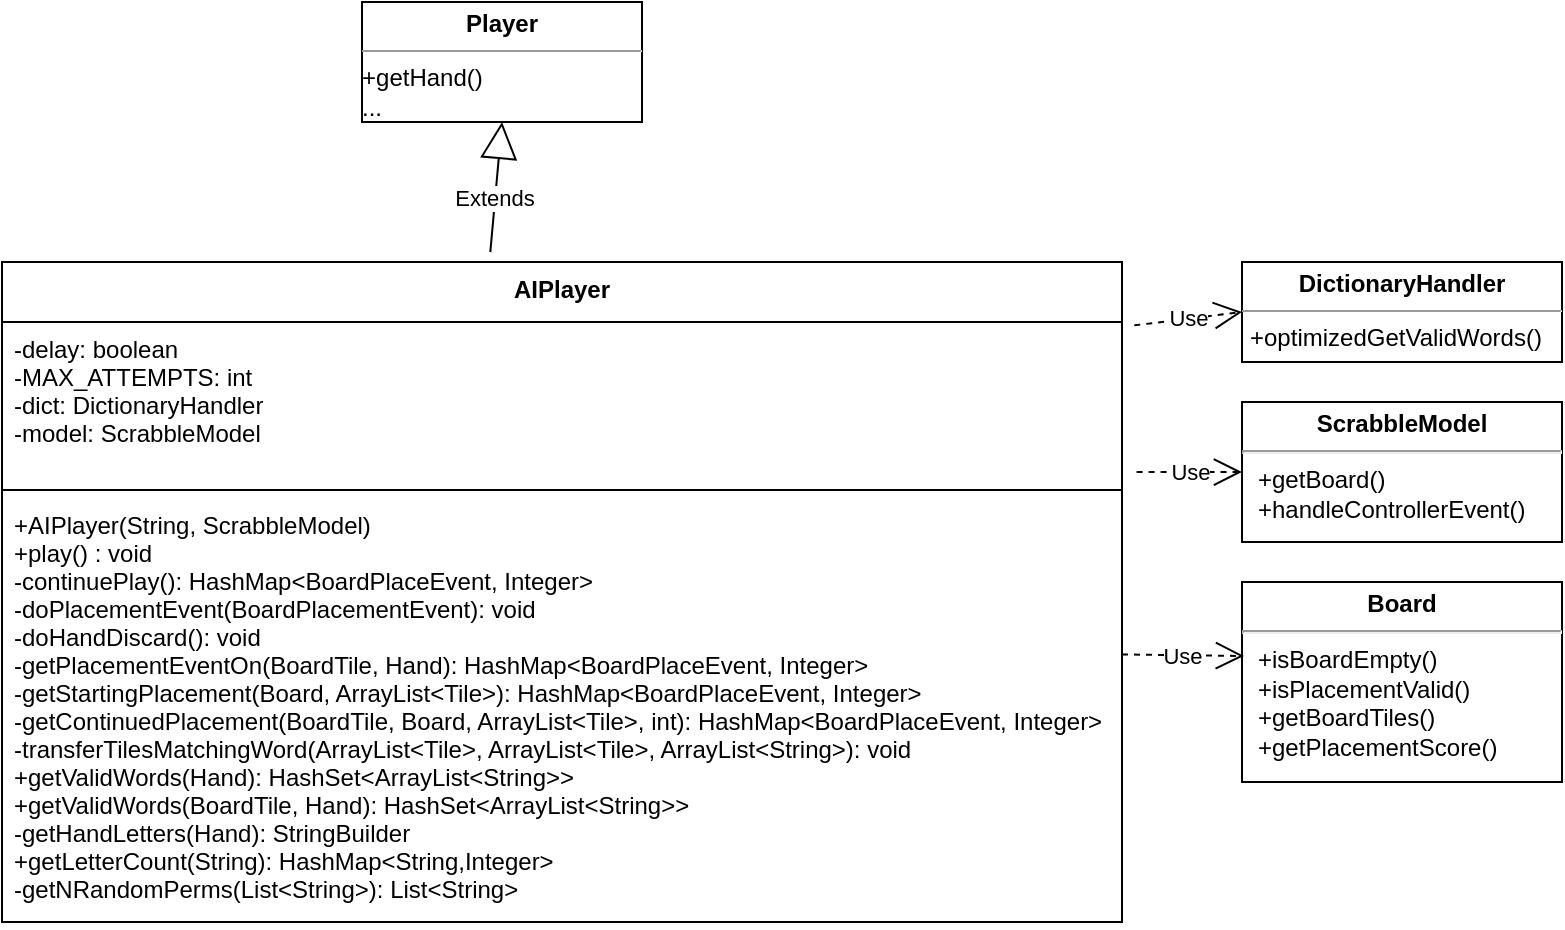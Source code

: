 <mxfile version="15.5.4" type="embed"><diagram id="b9HJDHtrkvyeXEelahXw" name="Page-1"><mxGraphModel dx="1029" dy="1696" grid="1" gridSize="10" guides="1" tooltips="1" connect="1" arrows="1" fold="1" page="1" pageScale="1" pageWidth="850" pageHeight="1100" math="0" shadow="0"><root><mxCell id="0"/><mxCell id="1" parent="0"/><mxCell id="2" value="AIPlayer" style="swimlane;fontStyle=1;align=center;verticalAlign=top;childLayout=stackLayout;horizontal=1;startSize=30;horizontalStack=0;resizeParent=1;resizeParentMax=0;resizeLast=0;collapsible=1;marginBottom=0;" parent="1" vertex="1"><mxGeometry x="70" y="-870" width="560" height="330" as="geometry"/></mxCell><mxCell id="3" value="-delay: boolean&#10;-MAX_ATTEMPTS: int&#10;-dict: DictionaryHandler&#10;-model: ScrabbleModel" style="text;strokeColor=none;fillColor=none;align=left;verticalAlign=top;spacingLeft=4;spacingRight=4;overflow=hidden;rotatable=0;points=[[0,0.5],[1,0.5]];portConstraint=eastwest;" parent="2" vertex="1"><mxGeometry y="30" width="560" height="80" as="geometry"/></mxCell><mxCell id="4" value="" style="line;strokeWidth=1;fillColor=none;align=left;verticalAlign=middle;spacingTop=-1;spacingLeft=3;spacingRight=3;rotatable=0;labelPosition=right;points=[];portConstraint=eastwest;" parent="2" vertex="1"><mxGeometry y="110" width="560" height="8" as="geometry"/></mxCell><mxCell id="5" value="+AIPlayer(String, ScrabbleModel)&#10;+play() : void&#10;-continuePlay(): HashMap&lt;BoardPlaceEvent, Integer&gt;&#10;-doPlacementEvent(BoardPlacementEvent): void&#10;-doHandDiscard(): void&#10;-getPlacementEventOn(BoardTile, Hand): HashMap&lt;BoardPlaceEvent, Integer&gt;&#10;-getStartingPlacement(Board, ArrayList&lt;Tile&gt;): HashMap&lt;BoardPlaceEvent, Integer&gt;&#10;-getContinuedPlacement(BoardTile, Board, ArrayList&lt;Tile&gt;, int): HashMap&lt;BoardPlaceEvent, Integer&gt;&#10;-transferTilesMatchingWord(ArrayList&lt;Tile&gt;, ArrayList&lt;Tile&gt;, ArrayList&lt;String&gt;): void&#10;+getValidWords(Hand): HashSet&lt;ArrayList&lt;String&gt;&gt;&#10;+getValidWords(BoardTile, Hand): HashSet&lt;ArrayList&lt;String&gt;&gt;&#10;-getHandLetters(Hand): StringBuilder&#10;+getLetterCount(String): HashMap&lt;String,Integer&gt;&#10;-getNRandomPerms(List&lt;String&gt;): List&lt;String&gt;" style="text;strokeColor=none;fillColor=none;align=left;verticalAlign=top;spacingLeft=4;spacingRight=4;overflow=hidden;rotatable=0;points=[[0,0.5],[1,0.5]];portConstraint=eastwest;" parent="2" vertex="1"><mxGeometry y="118" width="560" height="212" as="geometry"/></mxCell><mxCell id="18" value="Extends" style="endArrow=block;endSize=16;endFill=0;html=1;rounded=0;entryX=0.5;entryY=1;entryDx=0;entryDy=0;exitX=0.436;exitY=-0.015;exitDx=0;exitDy=0;exitPerimeter=0;" parent="1" source="2" target="33" edge="1"><mxGeometry x="-0.166" y="1" width="160" relative="1" as="geometry"><mxPoint x="670" y="-760" as="sourcePoint"/><mxPoint x="770" y="-750" as="targetPoint"/><mxPoint as="offset"/></mxGeometry></mxCell><mxCell id="21" value="Use" style="endArrow=open;endSize=12;dashed=1;html=1;rounded=0;exitX=1.011;exitY=0.096;exitDx=0;exitDy=0;exitPerimeter=0;entryX=0;entryY=0.5;entryDx=0;entryDy=0;" parent="1" source="2" target="34" edge="1"><mxGeometry width="160" relative="1" as="geometry"><mxPoint x="500" y="-580" as="sourcePoint"/><mxPoint x="460" y="-450" as="targetPoint"/></mxGeometry></mxCell><mxCell id="33" value="&lt;p style=&quot;margin: 0px ; margin-top: 4px ; text-align: center&quot;&gt;&lt;b&gt;Player&lt;/b&gt;&lt;/p&gt;&lt;hr size=&quot;1&quot;&gt;+&lt;span&gt;getHand()&lt;br&gt;...&lt;br&gt;&lt;/span&gt;" style="verticalAlign=top;align=left;overflow=fill;fontSize=12;fontFamily=Helvetica;html=1;" parent="1" vertex="1"><mxGeometry x="250" y="-1000" width="140" height="60" as="geometry"/></mxCell><mxCell id="34" value="&lt;p style=&quot;margin: 0px ; margin-top: 4px ; text-align: center&quot;&gt;&lt;b&gt;DictionaryHandler&lt;/b&gt;&lt;/p&gt;&lt;hr size=&quot;1&quot;&gt;&lt;p style=&quot;margin: 0px ; margin-left: 4px&quot;&gt;+optimizedGetValidWords()&lt;/p&gt;" style="verticalAlign=top;align=left;overflow=fill;fontSize=12;fontFamily=Helvetica;html=1;" parent="1" vertex="1"><mxGeometry x="690" y="-870" width="160" height="50" as="geometry"/></mxCell><mxCell id="40" value="&lt;p style=&quot;margin: 4px 0px 0px ; text-align: center&quot;&gt;&lt;b&gt;ScrabbleModel&lt;/b&gt;&lt;/p&gt;&lt;hr&gt;&lt;p style=&quot;margin: 0px ; margin-left: 8px&quot;&gt;+getBoard()&lt;/p&gt;&lt;p style=&quot;margin: 0px ; margin-left: 8px&quot;&gt;+handleControllerEvent()&lt;/p&gt;" style="verticalAlign=top;align=left;overflow=fill;fontSize=12;fontFamily=Helvetica;html=1;" parent="1" vertex="1"><mxGeometry x="690" y="-800" width="160" height="70" as="geometry"/></mxCell><mxCell id="31" value="Use" style="endArrow=open;endSize=12;dashed=1;html=1;rounded=0;entryX=0;entryY=0.5;entryDx=0;entryDy=0;exitX=1.013;exitY=0.938;exitDx=0;exitDy=0;exitPerimeter=0;" parent="1" source="3" target="40" edge="1"><mxGeometry width="160" relative="1" as="geometry"><mxPoint x="610" y="-742" as="sourcePoint"/><mxPoint x="430" y="-752" as="targetPoint"/></mxGeometry></mxCell><mxCell id="42" value="&lt;p style=&quot;margin: 4px 0px 0px ; text-align: center&quot;&gt;&lt;b&gt;Board&lt;/b&gt;&lt;/p&gt;&lt;hr&gt;&lt;p style=&quot;margin: 0px ; margin-left: 8px&quot;&gt;+isBoardEmpty()&lt;br&gt;+isPlacementValid()&lt;/p&gt;&lt;p style=&quot;margin: 0px ; margin-left: 8px&quot;&gt;+getBoardTiles()&lt;/p&gt;&lt;p style=&quot;margin: 0px ; margin-left: 8px&quot;&gt;+getPlacementScore()&lt;/p&gt;" style="verticalAlign=top;align=left;overflow=fill;fontSize=12;fontFamily=Helvetica;html=1;" parent="1" vertex="1"><mxGeometry x="690" y="-710" width="160" height="100" as="geometry"/></mxCell><mxCell id="43" value="Use" style="endArrow=open;endSize=12;dashed=1;html=1;rounded=0;entryX=0.006;entryY=0.37;entryDx=0;entryDy=0;exitX=1;exitY=0.369;exitDx=0;exitDy=0;exitPerimeter=0;entryPerimeter=0;" parent="1" target="42" edge="1" source="5"><mxGeometry width="160" relative="1" as="geometry"><mxPoint x="610.0" y="-669.96" as="sourcePoint"/><mxPoint x="683.89" y="-670" as="targetPoint"/></mxGeometry></mxCell></root></mxGraphModel></diagram></mxfile>